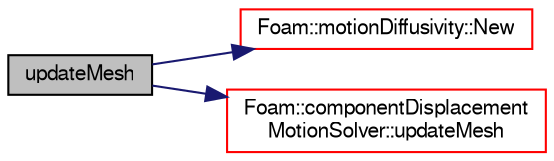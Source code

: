 digraph "updateMesh"
{
  bgcolor="transparent";
  edge [fontname="FreeSans",fontsize="10",labelfontname="FreeSans",labelfontsize="10"];
  node [fontname="FreeSans",fontsize="10",shape=record];
  rankdir="LR";
  Node92 [label="updateMesh",height=0.2,width=0.4,color="black", fillcolor="grey75", style="filled", fontcolor="black"];
  Node92 -> Node93 [color="midnightblue",fontsize="10",style="solid",fontname="FreeSans"];
  Node93 [label="Foam::motionDiffusivity::New",height=0.2,width=0.4,color="red",URL="$a23382.html#a41cda5687154aa5cedec4897c13e49a3",tooltip="Select null constructed. "];
  Node92 -> Node144 [color="midnightblue",fontsize="10",style="solid",fontname="FreeSans"];
  Node144 [label="Foam::componentDisplacement\lMotionSolver::updateMesh",height=0.2,width=0.4,color="red",URL="$a21566.html#ad57565956fd4064299f4bd3c4eebb1d4",tooltip="Update local data for topology changes. "];
}

